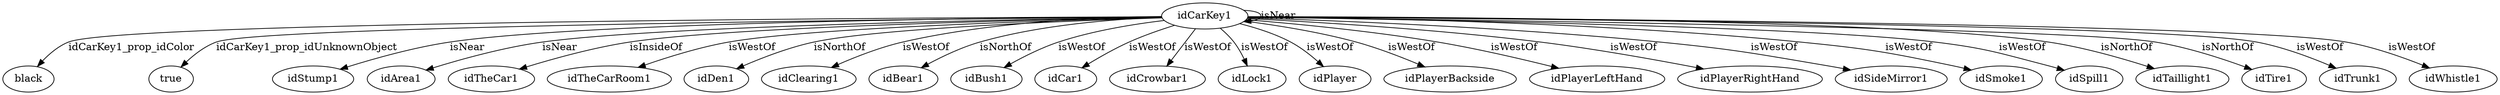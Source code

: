 digraph  {
idCarKey1 [node_type=entity_node];
black [node_type=property_node];
true [node_type=property_node];
idStump1 [node_type=entity_node];
idArea1 [node_type=entity_node];
idTheCar1 [node_type=entity_node];
idTheCarRoom1 [node_type=entity_node];
idDen1 [node_type=entity_node];
idClearing1 [node_type=entity_node];
idBear1 [node_type=entity_node];
idBush1 [node_type=entity_node];
idCar1 [node_type=entity_node];
idCrowbar1 [node_type=entity_node];
idLock1 [node_type=entity_node];
idPlayer [node_type=entity_node];
idPlayerBackside [node_type=entity_node];
idPlayerLeftHand [node_type=entity_node];
idPlayerRightHand [node_type=entity_node];
idSideMirror1 [node_type=entity_node];
idSmoke1 [node_type=entity_node];
idSpill1 [node_type=entity_node];
idTaillight1 [node_type=entity_node];
idTire1 [node_type=entity_node];
idTrunk1 [node_type=entity_node];
idWhistle1 [node_type=entity_node];
idCarKey1 -> black  [edge_type=property, label=idCarKey1_prop_idColor];
idCarKey1 -> true  [edge_type=property, label=idCarKey1_prop_idUnknownObject];
idCarKey1 -> idStump1  [edge_type=relationship, label=isNear];
idCarKey1 -> idArea1  [edge_type=relationship, label=isNear];
idCarKey1 -> idTheCar1  [edge_type=relationship, label=isInsideOf];
idCarKey1 -> idCarKey1  [edge_type=relationship, label=isNear];
idCarKey1 -> idTheCarRoom1  [edge_type=relationship, label=isWestOf];
idCarKey1 -> idDen1  [edge_type=relationship, label=isNorthOf];
idCarKey1 -> idClearing1  [edge_type=relationship, label=isWestOf];
idCarKey1 -> idBear1  [edge_type=relationship, label=isNorthOf];
idCarKey1 -> idBush1  [edge_type=relationship, label=isWestOf];
idCarKey1 -> idCar1  [edge_type=relationship, label=isWestOf];
idCarKey1 -> idCrowbar1  [edge_type=relationship, label=isWestOf];
idCarKey1 -> idLock1  [edge_type=relationship, label=isWestOf];
idCarKey1 -> idPlayer  [edge_type=relationship, label=isWestOf];
idCarKey1 -> idPlayerBackside  [edge_type=relationship, label=isWestOf];
idCarKey1 -> idPlayerLeftHand  [edge_type=relationship, label=isWestOf];
idCarKey1 -> idPlayerRightHand  [edge_type=relationship, label=isWestOf];
idCarKey1 -> idSideMirror1  [edge_type=relationship, label=isWestOf];
idCarKey1 -> idSmoke1  [edge_type=relationship, label=isWestOf];
idCarKey1 -> idSpill1  [edge_type=relationship, label=isWestOf];
idCarKey1 -> idTaillight1  [edge_type=relationship, label=isNorthOf];
idCarKey1 -> idTire1  [edge_type=relationship, label=isNorthOf];
idCarKey1 -> idTrunk1  [edge_type=relationship, label=isWestOf];
idCarKey1 -> idWhistle1  [edge_type=relationship, label=isWestOf];
}
